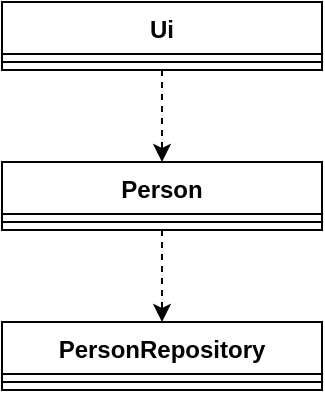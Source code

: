 <mxfile version="19.0.3" type="device"><diagram id="sQ7VYJq5e-qugHQAUKgv" name="Page-1"><mxGraphModel dx="1102" dy="875" grid="1" gridSize="10" guides="1" tooltips="1" connect="1" arrows="1" fold="1" page="1" pageScale="1" pageWidth="850" pageHeight="1100" math="0" shadow="0"><root><mxCell id="0"/><mxCell id="1" parent="0"/><mxCell id="feTQgtfPzMzPHv3FuGD6-12" style="edgeStyle=orthogonalEdgeStyle;rounded=0;orthogonalLoop=1;jettySize=auto;html=1;entryX=0.5;entryY=0;entryDx=0;entryDy=0;dashed=1;" edge="1" parent="1" source="feTQgtfPzMzPHv3FuGD6-1" target="feTQgtfPzMzPHv3FuGD6-9"><mxGeometry relative="1" as="geometry"/></mxCell><mxCell id="feTQgtfPzMzPHv3FuGD6-1" value="Person" style="swimlane;fontStyle=1;align=center;verticalAlign=top;childLayout=stackLayout;horizontal=1;startSize=26;horizontalStack=0;resizeParent=1;resizeParentMax=0;resizeLast=0;collapsible=1;marginBottom=0;" vertex="1" parent="1"><mxGeometry x="265" y="280" width="160" height="34" as="geometry"/></mxCell><mxCell id="feTQgtfPzMzPHv3FuGD6-3" value="" style="line;strokeWidth=1;fillColor=none;align=left;verticalAlign=middle;spacingTop=-1;spacingLeft=3;spacingRight=3;rotatable=0;labelPosition=right;points=[];portConstraint=eastwest;" vertex="1" parent="feTQgtfPzMzPHv3FuGD6-1"><mxGeometry y="26" width="160" height="8" as="geometry"/></mxCell><mxCell id="feTQgtfPzMzPHv3FuGD6-11" style="edgeStyle=orthogonalEdgeStyle;rounded=0;orthogonalLoop=1;jettySize=auto;html=1;entryX=0.5;entryY=0;entryDx=0;entryDy=0;dashed=1;" edge="1" parent="1" source="feTQgtfPzMzPHv3FuGD6-5" target="feTQgtfPzMzPHv3FuGD6-1"><mxGeometry relative="1" as="geometry"/></mxCell><mxCell id="feTQgtfPzMzPHv3FuGD6-5" value="Ui" style="swimlane;fontStyle=1;align=center;verticalAlign=top;childLayout=stackLayout;horizontal=1;startSize=26;horizontalStack=0;resizeParent=1;resizeParentMax=0;resizeLast=0;collapsible=1;marginBottom=0;" vertex="1" parent="1"><mxGeometry x="265" y="200" width="160" height="34" as="geometry"/></mxCell><mxCell id="feTQgtfPzMzPHv3FuGD6-7" value="" style="line;strokeWidth=1;fillColor=none;align=left;verticalAlign=middle;spacingTop=-1;spacingLeft=3;spacingRight=3;rotatable=0;labelPosition=right;points=[];portConstraint=eastwest;" vertex="1" parent="feTQgtfPzMzPHv3FuGD6-5"><mxGeometry y="26" width="160" height="8" as="geometry"/></mxCell><mxCell id="feTQgtfPzMzPHv3FuGD6-9" value="PersonRepository" style="swimlane;fontStyle=1;align=center;verticalAlign=top;childLayout=stackLayout;horizontal=1;startSize=26;horizontalStack=0;resizeParent=1;resizeParentMax=0;resizeLast=0;collapsible=1;marginBottom=0;" vertex="1" parent="1"><mxGeometry x="265" y="360" width="160" height="34" as="geometry"/></mxCell><mxCell id="feTQgtfPzMzPHv3FuGD6-10" value="" style="line;strokeWidth=1;fillColor=none;align=left;verticalAlign=middle;spacingTop=-1;spacingLeft=3;spacingRight=3;rotatable=0;labelPosition=right;points=[];portConstraint=eastwest;" vertex="1" parent="feTQgtfPzMzPHv3FuGD6-9"><mxGeometry y="26" width="160" height="8" as="geometry"/></mxCell></root></mxGraphModel></diagram></mxfile>